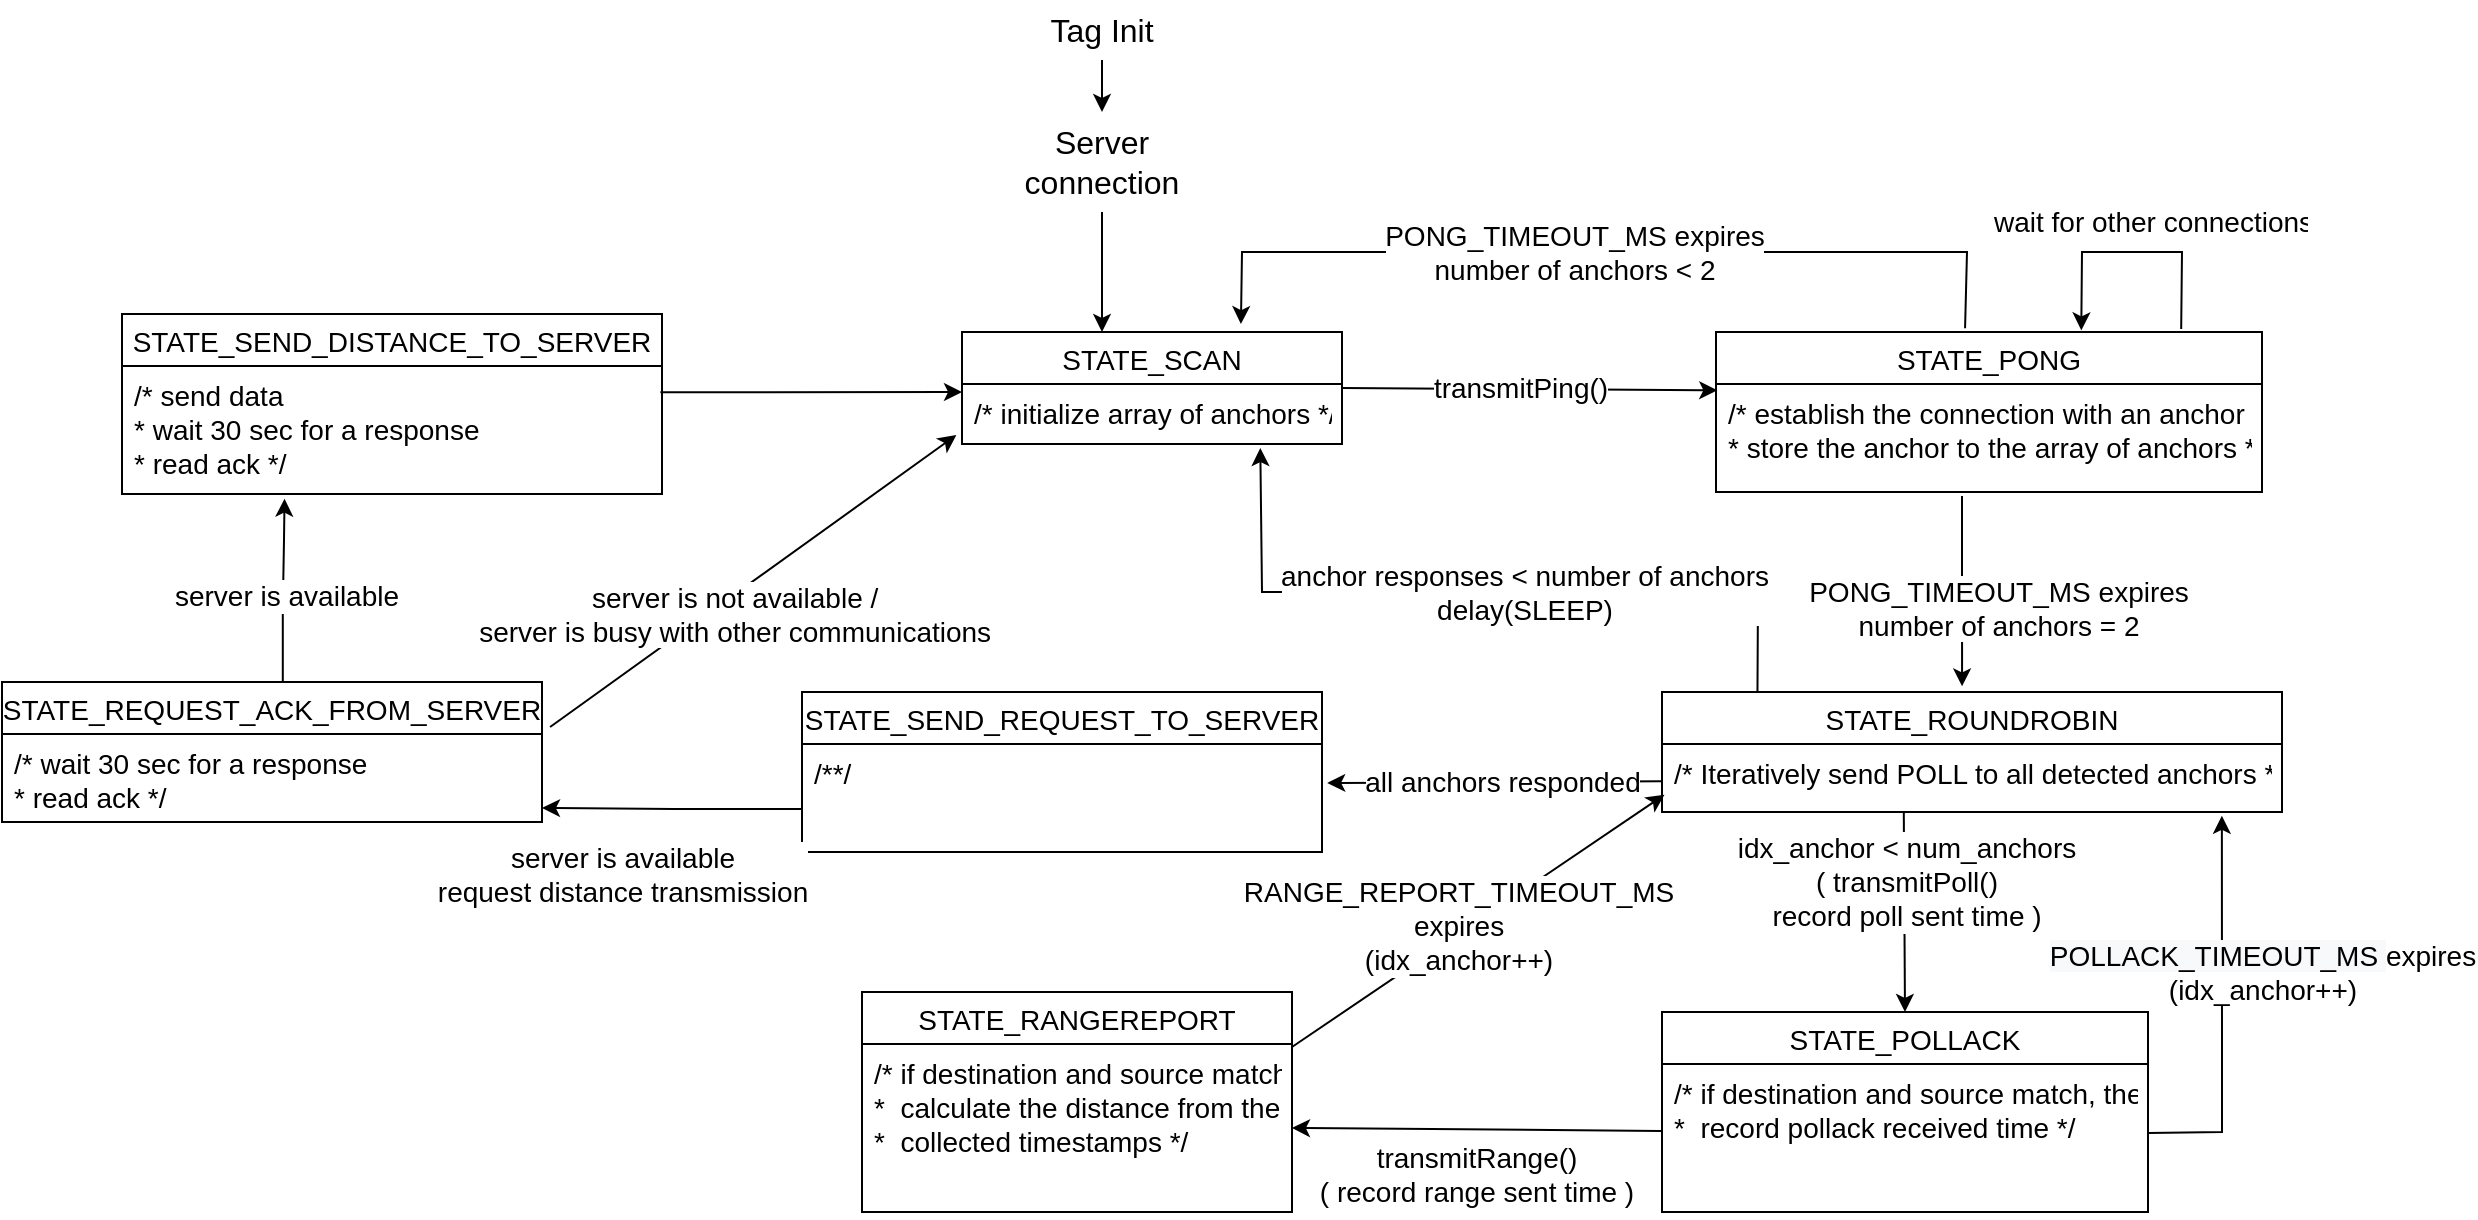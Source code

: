 <mxfile scale="1" border="0" version="24.3.1" type="device">
  <diagram id="KdCrRrIsqHHysakkYIEn" name="Page-1">
    <mxGraphModel dx="2474" dy="932" grid="1" gridSize="10" guides="1" tooltips="1" connect="1" arrows="1" fold="1" page="1" pageScale="1" pageWidth="827" pageHeight="1169" math="0" shadow="0">
      <root>
        <mxCell id="0" />
        <mxCell id="1" parent="0" />
        <mxCell id="ht_Mzunb_tVLJNK0aL3s-10" value="STATE_SCAN" style="swimlane;fontStyle=0;childLayout=stackLayout;horizontal=1;startSize=26;horizontalStack=0;resizeParent=1;resizeParentMax=0;resizeLast=0;collapsible=1;marginBottom=0;align=center;fontSize=14;" parent="1" vertex="1">
          <mxGeometry x="290" y="310" width="190" height="56" as="geometry" />
        </mxCell>
        <mxCell id="ht_Mzunb_tVLJNK0aL3s-11" value="/* initialize array of anchors */" style="text;strokeColor=none;fillColor=none;spacingLeft=4;spacingRight=4;overflow=hidden;rotatable=0;points=[[0,0.5],[1,0.5]];portConstraint=eastwest;fontSize=14;" parent="ht_Mzunb_tVLJNK0aL3s-10" vertex="1">
          <mxGeometry y="26" width="190" height="30" as="geometry" />
        </mxCell>
        <mxCell id="ht_Mzunb_tVLJNK0aL3s-14" value="STATE_PONG" style="swimlane;fontStyle=0;childLayout=stackLayout;horizontal=1;startSize=26;horizontalStack=0;resizeParent=1;resizeParentMax=0;resizeLast=0;collapsible=1;marginBottom=0;align=center;fontSize=14;" parent="1" vertex="1">
          <mxGeometry x="667" y="310" width="273" height="80" as="geometry" />
        </mxCell>
        <mxCell id="ht_Mzunb_tVLJNK0aL3s-15" value="/* establish the connection with an anchor &#xa;* store the anchor to the array of anchors */" style="text;strokeColor=none;fillColor=none;spacingLeft=4;spacingRight=4;overflow=hidden;rotatable=0;points=[[0,0.5],[1,0.5]];portConstraint=eastwest;fontSize=14;" parent="ht_Mzunb_tVLJNK0aL3s-14" vertex="1">
          <mxGeometry y="26" width="273" height="54" as="geometry" />
        </mxCell>
        <mxCell id="ht_Mzunb_tVLJNK0aL3s-20" value="" style="endArrow=classic;html=1;rounded=0;strokeColor=default;jumpStyle=none;exitX=1;exitY=0.5;exitDx=0;exitDy=0;entryX=0.004;entryY=0.105;entryDx=0;entryDy=0;entryPerimeter=0;fontSize=14;" parent="1" source="ht_Mzunb_tVLJNK0aL3s-10" edge="1">
          <mxGeometry width="50" height="50" relative="1" as="geometry">
            <mxPoint x="550" y="340" as="sourcePoint" />
            <mxPoint x="667.64" y="339.15" as="targetPoint" />
          </mxGeometry>
        </mxCell>
        <mxCell id="ht_Mzunb_tVLJNK0aL3s-21" value="transmitPing()" style="edgeLabel;html=1;align=center;verticalAlign=middle;resizable=0;points=[];fontSize=14;" parent="ht_Mzunb_tVLJNK0aL3s-20" vertex="1" connectable="0">
          <mxGeometry x="-0.057" y="1" relative="1" as="geometry">
            <mxPoint as="offset" />
          </mxGeometry>
        </mxCell>
        <mxCell id="ht_Mzunb_tVLJNK0aL3s-23" value="wait for other connections" style="text;strokeColor=none;fillColor=none;spacingLeft=4;spacingRight=4;overflow=hidden;rotatable=0;points=[[0,0.5],[1,0.5]];portConstraint=eastwest;fontSize=14;" parent="1" vertex="1">
          <mxGeometry x="800" y="240" width="168" height="30" as="geometry" />
        </mxCell>
        <mxCell id="ht_Mzunb_tVLJNK0aL3s-25" value="" style="endArrow=classic;html=1;rounded=0;strokeColor=default;jumpStyle=none;exitX=0.447;exitY=-0.024;exitDx=0;exitDy=0;exitPerimeter=0;fontSize=14;entryX=0.734;entryY=-0.071;entryDx=0;entryDy=0;entryPerimeter=0;" parent="1" target="ht_Mzunb_tVLJNK0aL3s-10" edge="1">
          <mxGeometry width="50" height="50" relative="1" as="geometry">
            <mxPoint x="791.531" y="308.08" as="sourcePoint" />
            <mxPoint x="387.5" y="310" as="targetPoint" />
            <Array as="points">
              <mxPoint x="792.5" y="270" />
              <mxPoint x="430" y="270" />
            </Array>
          </mxGeometry>
        </mxCell>
        <mxCell id="ht_Mzunb_tVLJNK0aL3s-26" value="PONG_TIMEOUT_MS expires&lt;br style=&quot;font-size: 14px;&quot;&gt;&lt;font style=&quot;font-size: 14px;&quot;&gt;number of anchors &amp;lt; 2&lt;br style=&quot;font-size: 14px;&quot;&gt;&lt;/font&gt;" style="edgeLabel;html=1;align=center;verticalAlign=middle;resizable=0;points=[];fontSize=14;" parent="1" vertex="1" connectable="0">
          <mxGeometry x="590.001" y="270.005" as="geometry">
            <mxPoint x="6" as="offset" />
          </mxGeometry>
        </mxCell>
        <mxCell id="ht_Mzunb_tVLJNK0aL3s-27" value="" style="endArrow=classic;html=1;rounded=0;strokeColor=default;jumpStyle=none;entryX=0.484;entryY=-0.047;entryDx=0;entryDy=0;entryPerimeter=0;fontSize=14;" parent="1" target="ht_Mzunb_tVLJNK0aL3s-29" edge="1">
          <mxGeometry width="50" height="50" relative="1" as="geometry">
            <mxPoint x="790" y="392" as="sourcePoint" />
            <mxPoint x="790" y="480" as="targetPoint" />
          </mxGeometry>
        </mxCell>
        <mxCell id="ht_Mzunb_tVLJNK0aL3s-28" value="PONG_TIMEOUT_MS expires&lt;br style=&quot;font-size: 14px;&quot;&gt;&lt;font style=&quot;font-size: 14px;&quot;&gt;number of anchors = 2&lt;br style=&quot;font-size: 14px;&quot;&gt;&lt;/font&gt;" style="edgeLabel;html=1;align=center;verticalAlign=middle;resizable=0;points=[];fontSize=14;" parent="1" vertex="1" connectable="0">
          <mxGeometry x="800.001" y="450.005" as="geometry">
            <mxPoint x="8" y="-2" as="offset" />
          </mxGeometry>
        </mxCell>
        <mxCell id="ht_Mzunb_tVLJNK0aL3s-29" value="STATE_ROUNDROBIN" style="swimlane;fontStyle=0;childLayout=stackLayout;horizontal=1;startSize=26;horizontalStack=0;resizeParent=1;resizeParentMax=0;resizeLast=0;collapsible=1;marginBottom=0;align=center;fontSize=14;" parent="1" vertex="1">
          <mxGeometry x="640" y="490" width="310" height="60" as="geometry" />
        </mxCell>
        <mxCell id="ht_Mzunb_tVLJNK0aL3s-30" value="/* Iteratively send POLL to all detected anchors */" style="text;strokeColor=none;fillColor=none;spacingLeft=4;spacingRight=4;overflow=hidden;rotatable=0;points=[[0,0.5],[1,0.5]];portConstraint=eastwest;fontSize=14;" parent="ht_Mzunb_tVLJNK0aL3s-29" vertex="1">
          <mxGeometry y="26" width="310" height="34" as="geometry" />
        </mxCell>
        <mxCell id="ht_Mzunb_tVLJNK0aL3s-32" value="STATE_POLLACK" style="swimlane;fontStyle=0;childLayout=stackLayout;horizontal=1;startSize=26;horizontalStack=0;resizeParent=1;resizeParentMax=0;resizeLast=0;collapsible=1;marginBottom=0;align=center;fontSize=14;" parent="1" vertex="1">
          <mxGeometry x="640" y="650" width="243" height="100" as="geometry" />
        </mxCell>
        <mxCell id="ht_Mzunb_tVLJNK0aL3s-33" value="/* if destination and source match, then&#xa;*  record pollack received time */" style="text;strokeColor=none;fillColor=none;spacingLeft=4;spacingRight=4;overflow=hidden;rotatable=0;points=[[0,0.5],[1,0.5]];portConstraint=eastwest;fontSize=14;" parent="ht_Mzunb_tVLJNK0aL3s-32" vertex="1">
          <mxGeometry y="26" width="243" height="74" as="geometry" />
        </mxCell>
        <mxCell id="ht_Mzunb_tVLJNK0aL3s-35" value="STATE_RANGEREPORT" style="swimlane;fontStyle=0;childLayout=stackLayout;horizontal=1;startSize=26;horizontalStack=0;resizeParent=1;resizeParentMax=0;resizeLast=0;collapsible=1;marginBottom=0;align=center;fontSize=14;" parent="1" vertex="1">
          <mxGeometry x="240" y="640" width="215" height="110" as="geometry" />
        </mxCell>
        <mxCell id="ht_Mzunb_tVLJNK0aL3s-36" value="/* if destination and source match&#xa;*  calculate the distance from the &#xa;*  collected timestamps */" style="text;strokeColor=none;fillColor=none;spacingLeft=4;spacingRight=4;overflow=hidden;rotatable=0;points=[[0,0.5],[1,0.5]];portConstraint=eastwest;fontSize=14;" parent="ht_Mzunb_tVLJNK0aL3s-35" vertex="1">
          <mxGeometry y="26" width="215" height="84" as="geometry" />
        </mxCell>
        <mxCell id="ht_Mzunb_tVLJNK0aL3s-37" value="" style="endArrow=classic;html=1;rounded=0;strokeColor=default;jumpStyle=none;entryX=0.903;entryY=1.056;entryDx=0;entryDy=0;entryPerimeter=0;fontSize=14;exitX=1.001;exitY=0.466;exitDx=0;exitDy=0;exitPerimeter=0;" parent="1" source="ht_Mzunb_tVLJNK0aL3s-33" target="ht_Mzunb_tVLJNK0aL3s-30" edge="1">
          <mxGeometry width="50" height="50" relative="1" as="geometry">
            <mxPoint x="880" y="713" as="sourcePoint" />
            <mxPoint x="886" y="710" as="targetPoint" />
            <Array as="points">
              <mxPoint x="920" y="710" />
              <mxPoint x="920" y="660" />
            </Array>
          </mxGeometry>
        </mxCell>
        <mxCell id="ht_Mzunb_tVLJNK0aL3s-39" value="" style="endArrow=classic;html=1;rounded=0;strokeColor=default;jumpStyle=none;exitX=0.39;exitY=0.997;exitDx=0;exitDy=0;exitPerimeter=0;entryX=0.5;entryY=0;entryDx=0;entryDy=0;fontSize=14;" parent="1" source="ht_Mzunb_tVLJNK0aL3s-30" target="ht_Mzunb_tVLJNK0aL3s-32" edge="1">
          <mxGeometry width="50" height="50" relative="1" as="geometry">
            <mxPoint x="761" y="580" as="sourcePoint" />
            <mxPoint x="760" y="670" as="targetPoint" />
          </mxGeometry>
        </mxCell>
        <mxCell id="ht_Mzunb_tVLJNK0aL3s-42" value="&lt;font style=&quot;font-size: 14px;&quot;&gt;idx_anchor &amp;lt; num_anchors&lt;br style=&quot;font-size: 14px;&quot;&gt;( transmitPoll()&lt;br style=&quot;font-size: 14px;&quot;&gt;&lt;font style=&quot;font-size: 14px;&quot;&gt;record poll sent time )&lt;br style=&quot;font-size: 14px;&quot;&gt;&lt;/font&gt;&lt;/font&gt;" style="edgeLabel;html=1;align=center;verticalAlign=middle;resizable=0;points=[];fontSize=14;" parent="1" vertex="1" connectable="0">
          <mxGeometry x="761.504" y="585.002" as="geometry" />
        </mxCell>
        <mxCell id="ht_Mzunb_tVLJNK0aL3s-43" value="" style="endArrow=classic;html=1;rounded=0;strokeColor=default;jumpStyle=none;exitX=-0.002;exitY=0.452;exitDx=0;exitDy=0;entryX=1;entryY=0.5;entryDx=0;entryDy=0;fontSize=14;exitPerimeter=0;" parent="1" source="ht_Mzunb_tVLJNK0aL3s-33" target="ht_Mzunb_tVLJNK0aL3s-36" edge="1">
          <mxGeometry width="50" height="50" relative="1" as="geometry">
            <mxPoint x="340.24" y="805.441" as="sourcePoint" />
            <mxPoint x="360" y="738" as="targetPoint" />
            <Array as="points" />
          </mxGeometry>
        </mxCell>
        <mxCell id="ht_Mzunb_tVLJNK0aL3s-44" value="transmitRange()&lt;br style=&quot;font-size: 14px;&quot;&gt;&lt;font style=&quot;font-size: 14px;&quot;&gt;( record range sent time )&lt;br style=&quot;font-size: 14px;&quot;&gt;&lt;/font&gt;" style="edgeLabel;html=1;align=center;verticalAlign=middle;resizable=0;points=[];fontSize=14;" parent="ht_Mzunb_tVLJNK0aL3s-43" vertex="1" connectable="0">
          <mxGeometry x="-0.023" relative="1" as="geometry">
            <mxPoint x="-3" y="22" as="offset" />
          </mxGeometry>
        </mxCell>
        <mxCell id="ht_Mzunb_tVLJNK0aL3s-45" value="" style="endArrow=classic;html=1;rounded=0;strokeColor=default;jumpStyle=none;exitX=1.003;exitY=0.147;exitDx=0;exitDy=0;exitPerimeter=0;entryX=1.01;entryY=0.361;entryDx=0;entryDy=0;entryPerimeter=0;fontSize=14;" parent="1" target="ZB6a2oAtnxAXg-gOM-Wv-3" edge="1">
          <mxGeometry width="50" height="50" relative="1" as="geometry">
            <mxPoint x="640.069" y="534.588" as="sourcePoint" />
            <mxPoint x="400" y="535" as="targetPoint" />
          </mxGeometry>
        </mxCell>
        <mxCell id="ht_Mzunb_tVLJNK0aL3s-47" value="all anchors responded" style="edgeLabel;html=1;align=center;verticalAlign=middle;resizable=0;points=[];fontSize=14;" parent="ht_Mzunb_tVLJNK0aL3s-45" vertex="1" connectable="0">
          <mxGeometry x="0.034" relative="1" as="geometry">
            <mxPoint x="6" as="offset" />
          </mxGeometry>
        </mxCell>
        <mxCell id="ht_Mzunb_tVLJNK0aL3s-46" value="" style="endArrow=classic;html=1;rounded=0;strokeColor=default;jumpStyle=none;exitX=1;exitY=0.25;exitDx=0;exitDy=0;entryX=0.004;entryY=0.746;entryDx=0;entryDy=0;fontSize=14;entryPerimeter=0;" parent="1" source="ht_Mzunb_tVLJNK0aL3s-35" target="ht_Mzunb_tVLJNK0aL3s-30" edge="1">
          <mxGeometry width="50" height="50" relative="1" as="geometry">
            <mxPoint x="403.0" y="545.21" as="sourcePoint" />
            <mxPoint x="636.597" y="544.79" as="targetPoint" />
          </mxGeometry>
        </mxCell>
        <mxCell id="ht_Mzunb_tVLJNK0aL3s-48" value="RANGE_REPORT_TIMEOUT_MS&lt;br style=&quot;font-size: 14px;&quot;&gt;expires&lt;br style=&quot;font-size: 14px;&quot;&gt;&lt;font style=&quot;font-size: 14px;&quot;&gt;(idx_anchor++)&lt;/font&gt;" style="edgeLabel;html=1;align=center;verticalAlign=middle;resizable=0;points=[];fontSize=14;" parent="ht_Mzunb_tVLJNK0aL3s-46" vertex="1" connectable="0">
          <mxGeometry x="0.269" y="-3" relative="1" as="geometry">
            <mxPoint x="-37" y="17" as="offset" />
          </mxGeometry>
        </mxCell>
        <mxCell id="ht_Mzunb_tVLJNK0aL3s-49" value="" style="endArrow=classic;html=1;rounded=0;strokeColor=default;jumpStyle=none;exitX=0.154;exitY=-0.009;exitDx=0;exitDy=0;exitPerimeter=0;entryX=0.785;entryY=1.067;entryDx=0;entryDy=0;entryPerimeter=0;fontSize=14;" parent="1" source="ht_Mzunb_tVLJNK0aL3s-29" target="ht_Mzunb_tVLJNK0aL3s-11" edge="1">
          <mxGeometry width="50" height="50" relative="1" as="geometry">
            <mxPoint x="379.999" y="429.998" as="sourcePoint" />
            <mxPoint x="360" y="366" as="targetPoint" />
            <Array as="points">
              <mxPoint x="688" y="440" />
              <mxPoint x="440" y="440" />
            </Array>
          </mxGeometry>
        </mxCell>
        <mxCell id="ht_Mzunb_tVLJNK0aL3s-50" value="&lt;div style=&quot;font-size: 14px;&quot;&gt;anchor responses &amp;lt; number of anchors&lt;/div&gt;&lt;div style=&quot;font-size: 14px;&quot;&gt;delay(SLEEP)&lt;br style=&quot;font-size: 14px;&quot;&gt;&lt;/div&gt;" style="edgeLabel;html=1;align=center;verticalAlign=middle;resizable=0;points=[];fontSize=14;" parent="ht_Mzunb_tVLJNK0aL3s-49" vertex="1" connectable="0">
          <mxGeometry x="0.034" relative="1" as="geometry">
            <mxPoint x="24" as="offset" />
          </mxGeometry>
        </mxCell>
        <mxCell id="ht_Mzunb_tVLJNK0aL3s-53" value="&lt;span style=&quot;font-size: 14px; background-color: rgb(248, 249, 250);&quot;&gt;POLLACK_TIMEOUT_MS&amp;nbsp;&lt;/span&gt;expires&lt;br style=&quot;font-size: 14px;&quot;&gt;&lt;font style=&quot;font-size: 14px;&quot;&gt;(idx_anchor++)&lt;/font&gt;" style="edgeLabel;html=1;align=center;verticalAlign=middle;resizable=0;points=[];fontSize=14;" parent="1" vertex="1" connectable="0">
          <mxGeometry x="939.995" y="630.004" as="geometry" />
        </mxCell>
        <mxCell id="ZB6a2oAtnxAXg-gOM-Wv-2" value="STATE_SEND_REQUEST_TO_SERVER" style="swimlane;fontStyle=0;childLayout=stackLayout;horizontal=1;startSize=26;horizontalStack=0;resizeParent=1;resizeParentMax=0;resizeLast=0;collapsible=1;marginBottom=0;align=center;fontSize=14;" parent="1" vertex="1">
          <mxGeometry x="210" y="490" width="260" height="80" as="geometry" />
        </mxCell>
        <mxCell id="ZB6a2oAtnxAXg-gOM-Wv-3" value="/**/" style="text;strokeColor=none;fillColor=none;spacingLeft=4;spacingRight=4;overflow=hidden;rotatable=0;points=[[0,0.5],[1,0.5]];portConstraint=eastwest;fontSize=14;" parent="ZB6a2oAtnxAXg-gOM-Wv-2" vertex="1">
          <mxGeometry y="26" width="260" height="54" as="geometry" />
        </mxCell>
        <mxCell id="ZB6a2oAtnxAXg-gOM-Wv-6" value="STATE_SEND_DISTANCE_TO_SERVER" style="swimlane;fontStyle=0;childLayout=stackLayout;horizontal=1;startSize=26;horizontalStack=0;resizeParent=1;resizeParentMax=0;resizeLast=0;collapsible=1;marginBottom=0;align=center;fontSize=14;" parent="1" vertex="1">
          <mxGeometry x="-130" y="301" width="270" height="90" as="geometry" />
        </mxCell>
        <mxCell id="ZB6a2oAtnxAXg-gOM-Wv-7" value="/* send data&#xa;* wait 30 sec for a response&#xa;* read ack */" style="text;strokeColor=none;fillColor=none;spacingLeft=4;spacingRight=4;overflow=hidden;rotatable=0;points=[[0,0.5],[1,0.5]];portConstraint=eastwest;fontSize=14;" parent="ZB6a2oAtnxAXg-gOM-Wv-6" vertex="1">
          <mxGeometry y="26" width="270" height="64" as="geometry" />
        </mxCell>
        <mxCell id="ZB6a2oAtnxAXg-gOM-Wv-9" value="STATE_REQUEST_ACK_FROM_SERVER" style="swimlane;fontStyle=0;childLayout=stackLayout;horizontal=1;startSize=26;horizontalStack=0;resizeParent=1;resizeParentMax=0;resizeLast=0;collapsible=1;marginBottom=0;align=center;fontSize=14;" parent="1" vertex="1">
          <mxGeometry x="-190" y="485" width="270" height="70" as="geometry" />
        </mxCell>
        <mxCell id="ZB6a2oAtnxAXg-gOM-Wv-10" value="/* wait 30 sec for a response&#xa;* read ack */" style="text;strokeColor=none;fillColor=none;spacingLeft=4;spacingRight=4;overflow=hidden;rotatable=0;points=[[0,0.5],[1,0.5]];portConstraint=eastwest;fontSize=14;" parent="ZB6a2oAtnxAXg-gOM-Wv-9" vertex="1">
          <mxGeometry y="26" width="270" height="44" as="geometry" />
        </mxCell>
        <mxCell id="ZB6a2oAtnxAXg-gOM-Wv-11" style="edgeStyle=orthogonalEdgeStyle;rounded=0;orthogonalLoop=1;jettySize=auto;html=1;exitX=0.997;exitY=0.206;exitDx=0;exitDy=0;exitPerimeter=0;fontSize=14;" parent="1" source="ZB6a2oAtnxAXg-gOM-Wv-7" edge="1">
          <mxGeometry relative="1" as="geometry">
            <mxPoint x="290" y="340" as="targetPoint" />
            <Array as="points">
              <mxPoint x="290" y="340" />
            </Array>
          </mxGeometry>
        </mxCell>
        <mxCell id="ZB6a2oAtnxAXg-gOM-Wv-12" style="edgeStyle=orthogonalEdgeStyle;rounded=0;orthogonalLoop=1;jettySize=auto;html=1;exitX=0.52;exitY=0.001;exitDx=0;exitDy=0;exitPerimeter=0;fontSize=14;entryX=0.301;entryY=1.037;entryDx=0;entryDy=0;entryPerimeter=0;" parent="1" source="ZB6a2oAtnxAXg-gOM-Wv-9" target="ZB6a2oAtnxAXg-gOM-Wv-7" edge="1">
          <mxGeometry relative="1" as="geometry">
            <mxPoint x="-190" y="485" as="sourcePoint" />
            <mxPoint x="-100" y="410" as="targetPoint" />
            <Array as="points">
              <mxPoint x="-50" y="448" />
              <mxPoint x="-49" y="448" />
              <mxPoint x="-49" y="414" />
            </Array>
          </mxGeometry>
        </mxCell>
        <mxCell id="ZB6a2oAtnxAXg-gOM-Wv-18" value="server is available" style="edgeLabel;html=1;align=center;verticalAlign=middle;resizable=0;points=[];fontSize=14;" parent="ZB6a2oAtnxAXg-gOM-Wv-12" vertex="1" connectable="0">
          <mxGeometry x="-0.038" y="-1" relative="1" as="geometry">
            <mxPoint y="1" as="offset" />
          </mxGeometry>
        </mxCell>
        <mxCell id="ZB6a2oAtnxAXg-gOM-Wv-13" style="edgeStyle=orthogonalEdgeStyle;rounded=0;orthogonalLoop=1;jettySize=auto;html=1;exitX=-0.001;exitY=0.583;exitDx=0;exitDy=0;fontSize=14;exitPerimeter=0;" parent="1" edge="1">
          <mxGeometry relative="1" as="geometry">
            <Array as="points">
              <mxPoint x="146" y="548" />
              <mxPoint x="80" y="548" />
            </Array>
            <mxPoint x="210" y="548.482" as="sourcePoint" />
            <mxPoint x="80" y="548" as="targetPoint" />
          </mxGeometry>
        </mxCell>
        <mxCell id="ZB6a2oAtnxAXg-gOM-Wv-19" value="&lt;div style=&quot;font-size: 14px;&quot;&gt;server is available&lt;/div&gt;&lt;div style=&quot;font-size: 14px;&quot;&gt;request distance transmission&lt;/div&gt;" style="edgeLabel;html=1;align=center;verticalAlign=middle;resizable=0;points=[];fontSize=14;" parent="ZB6a2oAtnxAXg-gOM-Wv-13" vertex="1" connectable="0">
          <mxGeometry x="0.037" y="-2" relative="1" as="geometry">
            <mxPoint x="-23" y="34" as="offset" />
          </mxGeometry>
        </mxCell>
        <mxCell id="ZB6a2oAtnxAXg-gOM-Wv-16" value="" style="endArrow=classic;html=1;rounded=0;strokeColor=default;jumpStyle=none;entryX=-0.015;entryY=0.852;entryDx=0;entryDy=0;entryPerimeter=0;exitX=1.015;exitY=0.321;exitDx=0;exitDy=0;exitPerimeter=0;fontSize=14;" parent="1" source="ZB6a2oAtnxAXg-gOM-Wv-9" target="ht_Mzunb_tVLJNK0aL3s-11" edge="1">
          <mxGeometry width="50" height="50" relative="1" as="geometry">
            <mxPoint x="-20" y="520" as="sourcePoint" />
            <mxPoint x="280" y="366" as="targetPoint" />
          </mxGeometry>
        </mxCell>
        <mxCell id="ZB6a2oAtnxAXg-gOM-Wv-17" value="&lt;div style=&quot;font-size: 14px;&quot;&gt;server is not available /&amp;nbsp;&lt;/div&gt;&lt;div style=&quot;font-size: 14px;&quot;&gt;server is busy with other communications&amp;nbsp; &lt;/div&gt;" style="edgeLabel;html=1;align=center;verticalAlign=middle;resizable=0;points=[];fontSize=14;" parent="ZB6a2oAtnxAXg-gOM-Wv-16" vertex="1" connectable="0">
          <mxGeometry x="0.269" y="-3" relative="1" as="geometry">
            <mxPoint x="-37" y="33" as="offset" />
          </mxGeometry>
        </mxCell>
        <mxCell id="ht_Mzunb_tVLJNK0aL3s-22" value="" style="endArrow=classic;html=1;rounded=0;strokeColor=default;jumpStyle=none;exitX=0.852;exitY=-0.019;exitDx=0;exitDy=0;entryX=0.669;entryY=-0.01;entryDx=0;entryDy=0;entryPerimeter=0;exitPerimeter=0;fontSize=14;" parent="1" source="ht_Mzunb_tVLJNK0aL3s-14" target="ht_Mzunb_tVLJNK0aL3s-14" edge="1">
          <mxGeometry width="50" height="50" relative="1" as="geometry">
            <mxPoint x="899.727" y="269.996" as="sourcePoint" />
            <mxPoint x="900.546" y="239.756" as="targetPoint" />
            <Array as="points">
              <mxPoint x="900" y="270" />
              <mxPoint x="850" y="270" />
            </Array>
          </mxGeometry>
        </mxCell>
        <mxCell id="jaNZE2Xm1EI3nq_TcbwM-3" value="" style="edgeStyle=orthogonalEdgeStyle;rounded=0;orthogonalLoop=1;jettySize=auto;html=1;" parent="1" source="jaNZE2Xm1EI3nq_TcbwM-1" target="jaNZE2Xm1EI3nq_TcbwM-2" edge="1">
          <mxGeometry relative="1" as="geometry" />
        </mxCell>
        <mxCell id="jaNZE2Xm1EI3nq_TcbwM-1" value="Tag &lt;font style=&quot;font-size: 16px;&quot;&gt;Init&lt;/font&gt;" style="text;html=1;align=center;verticalAlign=middle;whiteSpace=wrap;rounded=0;fontSize=16;" parent="1" vertex="1">
          <mxGeometry x="330" y="144" width="60" height="30" as="geometry" />
        </mxCell>
        <mxCell id="jaNZE2Xm1EI3nq_TcbwM-5" value="" style="edgeStyle=orthogonalEdgeStyle;rounded=0;orthogonalLoop=1;jettySize=auto;html=1;" parent="1" source="jaNZE2Xm1EI3nq_TcbwM-2" edge="1">
          <mxGeometry relative="1" as="geometry">
            <mxPoint x="360" y="310" as="targetPoint" />
          </mxGeometry>
        </mxCell>
        <mxCell id="jaNZE2Xm1EI3nq_TcbwM-2" value="&lt;font style=&quot;font-size: 16px;&quot;&gt;Server connection&lt;/font&gt;" style="text;html=1;align=center;verticalAlign=middle;whiteSpace=wrap;rounded=0;fontSize=16;" parent="1" vertex="1">
          <mxGeometry x="315" y="200" width="90" height="50" as="geometry" />
        </mxCell>
      </root>
    </mxGraphModel>
  </diagram>
</mxfile>
